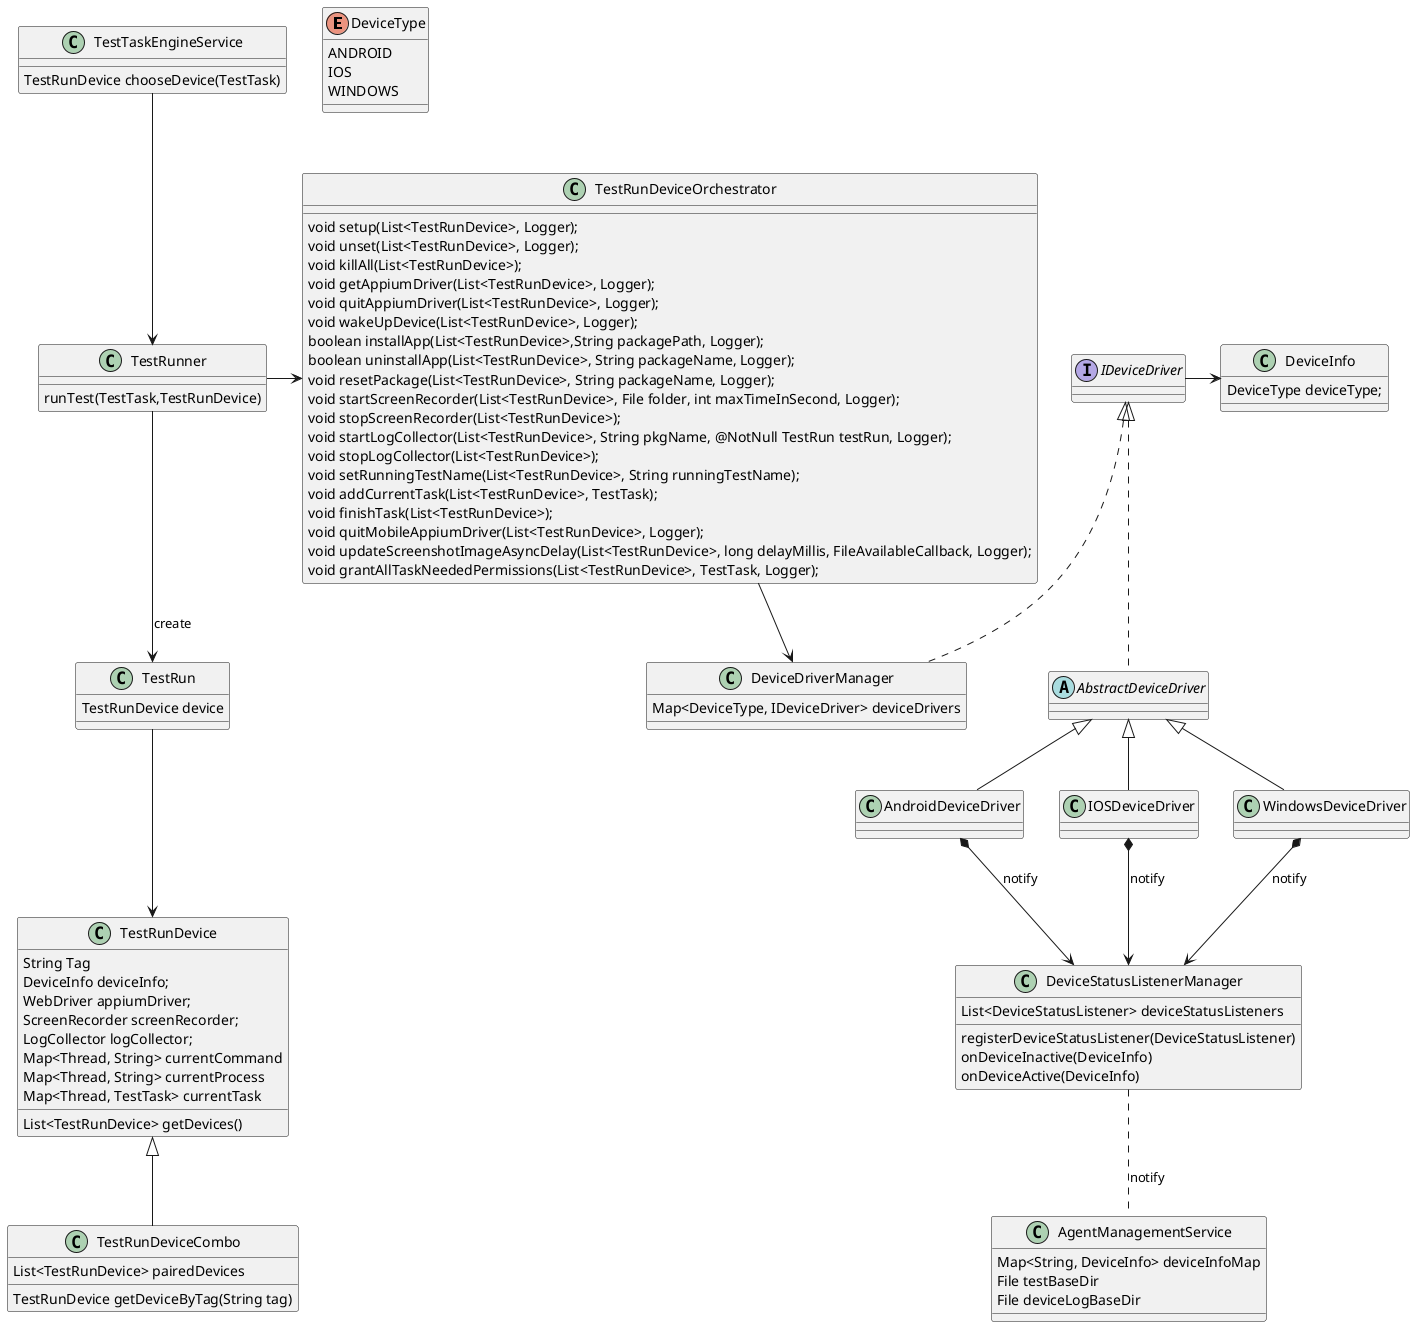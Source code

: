 @startuml
'https://plantuml.com/class-diagram
enum DeviceType{
    ANDROID
    IOS
    WINDOWS
}

class DeviceInfo{
    DeviceType deviceType;
}

class AgentManagementService {
    Map<String, DeviceInfo> deviceInfoMap
    File testBaseDir
    File deviceLogBaseDir
}
class DeviceStatusListenerManager{
    List<DeviceStatusListener> deviceStatusListeners
    registerDeviceStatusListener(DeviceStatusListener)
    onDeviceInactive(DeviceInfo)
    onDeviceActive(DeviceInfo)
}
class TestTaskEngineService{
    TestRunDevice chooseDevice(TestTask)
}


class DeviceInfo

class TestRunDeviceOrchestrator{
    void setup(List<TestRunDevice>, Logger);
    void unset(List<TestRunDevice>, Logger);
    void killAll(List<TestRunDevice>);
    void getAppiumDriver(List<TestRunDevice>, Logger);
    void quitAppiumDriver(List<TestRunDevice>, Logger);
    void wakeUpDevice(List<TestRunDevice>, Logger);
    boolean installApp(List<TestRunDevice>,String packagePath, Logger);
    boolean uninstallApp(List<TestRunDevice>, String packageName, Logger);
    void resetPackage(List<TestRunDevice>, String packageName, Logger);
    void startScreenRecorder(List<TestRunDevice>, File folder, int maxTimeInSecond, Logger);
    void stopScreenRecorder(List<TestRunDevice>);
    void startLogCollector(List<TestRunDevice>, String pkgName, @NotNull TestRun testRun, Logger);
    void stopLogCollector(List<TestRunDevice>);
    void setRunningTestName(List<TestRunDevice>, String runningTestName);
    void addCurrentTask(List<TestRunDevice>, TestTask);
    void finishTask(List<TestRunDevice>);
    void quitMobileAppiumDriver(List<TestRunDevice>, Logger);
    void updateScreenshotImageAsyncDelay(List<TestRunDevice>, long delayMillis, FileAvailableCallback, Logger);
    void grantAllTaskNeededPermissions(List<TestRunDevice>, TestTask, Logger);
}


class TestRunDevice{
    String Tag
    DeviceInfo deviceInfo;
    WebDriver appiumDriver;
    ScreenRecorder screenRecorder;
    LogCollector logCollector;
    Map<Thread, String> currentCommand
    Map<Thread, String> currentProcess
    Map<Thread, TestTask> currentTask
    List<TestRunDevice> getDevices()
}

class TestRunDeviceCombo extends TestRunDevice{
    List<TestRunDevice> pairedDevices
    TestRunDevice getDeviceByTag(String tag)
}
Class TestRun{
    TestRunDevice device
}
class TestRunner{
    runTest(TestTask,TestRunDevice)
}

interface IDeviceDriver
class DeviceDriverManager implements IDeviceDriver{
    Map<DeviceType, IDeviceDriver> deviceDrivers
}
abstract class AbstractDeviceDriver implements IDeviceDriver
class AndroidDeviceDriver extends AbstractDeviceDriver
class IOSDeviceDriver   extends AbstractDeviceDriver
class WindowsDeviceDriver extends AbstractDeviceDriver

TestRunner --> TestRun : create
TestRun ---> TestRunDevice
TestRunner -r--> TestRunDeviceOrchestrator

TestRunDeviceOrchestrator --> DeviceDriverManager

TestTaskEngineService --> TestRunner

IDeviceDriver -> DeviceInfo
AndroidDeviceDriver *--> DeviceStatusListenerManager : notify
IOSDeviceDriver *--> DeviceStatusListenerManager : notify
WindowsDeviceDriver *--> DeviceStatusListenerManager : notify

DeviceStatusListenerManager .. AgentManagementService : notify

@enduml